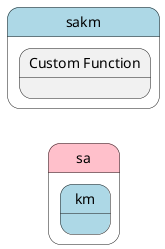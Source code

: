 @startuml
left to right direction


state "sa" as sa #pink {
state "km" as sakm #lightblue {
}
}


state "sakm" as pstatename #lightblue {
    state "Custom Function" as kmfunction {
    }
}





@enduml
